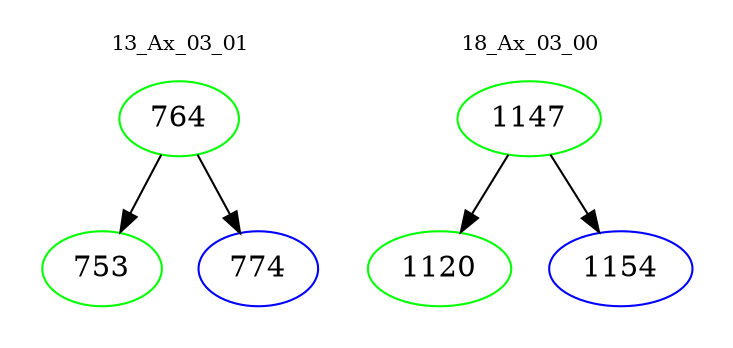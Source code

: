 digraph{
subgraph cluster_0 {
color = white
label = "13_Ax_03_01";
fontsize=10;
T0_764 [label="764", color="green"]
T0_764 -> T0_753 [color="black"]
T0_753 [label="753", color="green"]
T0_764 -> T0_774 [color="black"]
T0_774 [label="774", color="blue"]
}
subgraph cluster_1 {
color = white
label = "18_Ax_03_00";
fontsize=10;
T1_1147 [label="1147", color="green"]
T1_1147 -> T1_1120 [color="black"]
T1_1120 [label="1120", color="green"]
T1_1147 -> T1_1154 [color="black"]
T1_1154 [label="1154", color="blue"]
}
}

